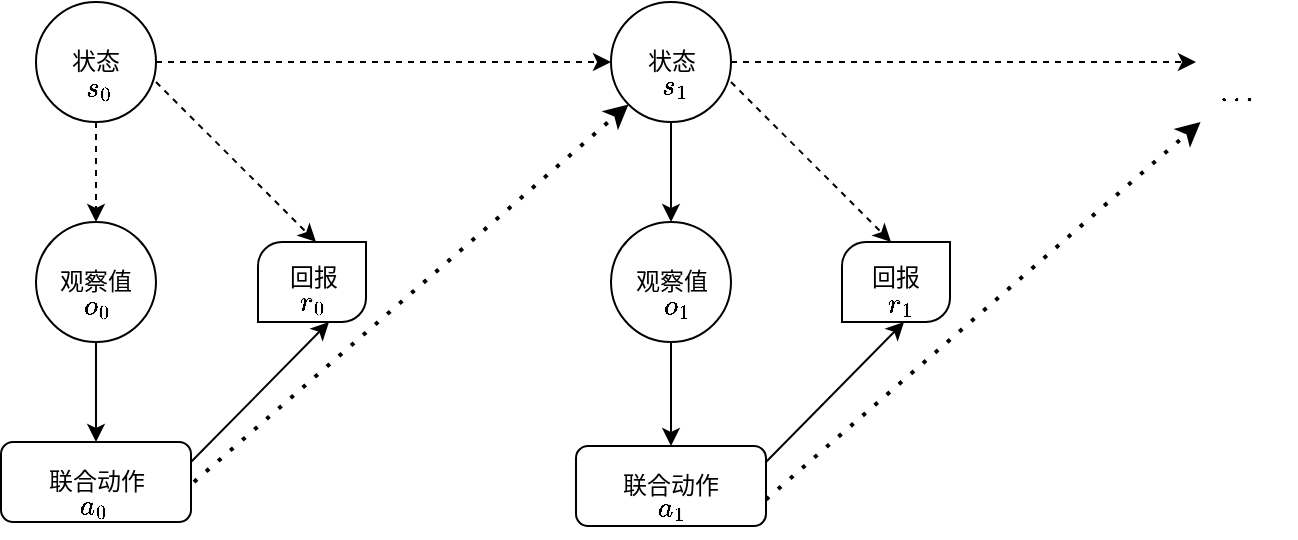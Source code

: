 <mxfile version="17.0.0" type="github">
  <diagram id="hWz_SNzUBFFIVMkBRD-k" name="Page-1">
    <mxGraphModel dx="981" dy="526" grid="1" gridSize="10" guides="1" tooltips="1" connect="1" arrows="1" fold="1" page="1" pageScale="1" pageWidth="827" pageHeight="1169" math="1" shadow="0">
      <root>
        <mxCell id="0" />
        <mxCell id="1" parent="0" />
        <mxCell id="NXF07AQHCv1ULebbsSob-1" value="&lt;font face=&quot;宋体&quot; data-font-src=&quot;https://fonts.googleapis.com/css?family=%E5%AE%8B%E4%BD%93&quot;&gt;联合动作&lt;/font&gt;" style="rounded=1;whiteSpace=wrap;html=1;" vertex="1" parent="1">
          <mxGeometry x="152.5" y="390" width="95" height="40" as="geometry" />
        </mxCell>
        <mxCell id="NXF07AQHCv1ULebbsSob-5" value="" style="edgeStyle=orthogonalEdgeStyle;rounded=0;orthogonalLoop=1;jettySize=auto;html=1;dashed=1;" edge="1" parent="1" source="NXF07AQHCv1ULebbsSob-2" target="NXF07AQHCv1ULebbsSob-4">
          <mxGeometry relative="1" as="geometry" />
        </mxCell>
        <mxCell id="NXF07AQHCv1ULebbsSob-19" value="" style="edgeStyle=orthogonalEdgeStyle;rounded=0;orthogonalLoop=1;jettySize=auto;html=1;dashed=1;entryX=0;entryY=0.5;entryDx=0;entryDy=0;" edge="1" parent="1" source="NXF07AQHCv1ULebbsSob-2" target="NXF07AQHCv1ULebbsSob-10">
          <mxGeometry relative="1" as="geometry">
            <mxPoint x="300" y="200.0" as="targetPoint" />
          </mxGeometry>
        </mxCell>
        <mxCell id="NXF07AQHCv1ULebbsSob-2" value="&lt;font face=&quot;宋体&quot; data-font-src=&quot;https://fonts.googleapis.com/css?family=%E5%AE%8B%E4%BD%93&quot;&gt;状态&lt;/font&gt;" style="ellipse;whiteSpace=wrap;html=1;aspect=fixed;" vertex="1" parent="1">
          <mxGeometry x="170" y="170" width="60" height="60" as="geometry" />
        </mxCell>
        <mxCell id="NXF07AQHCv1ULebbsSob-6" value="" style="edgeStyle=orthogonalEdgeStyle;rounded=0;orthogonalLoop=1;jettySize=auto;html=1;" edge="1" parent="1" source="NXF07AQHCv1ULebbsSob-4" target="NXF07AQHCv1ULebbsSob-1">
          <mxGeometry relative="1" as="geometry" />
        </mxCell>
        <mxCell id="NXF07AQHCv1ULebbsSob-4" value="&lt;font face=&quot;宋体&quot; data-font-src=&quot;https://fonts.googleapis.com/css?family=%E5%AE%8B%E4%BD%93&quot;&gt;观察值&lt;/font&gt;" style="ellipse;whiteSpace=wrap;html=1;aspect=fixed;" vertex="1" parent="1">
          <mxGeometry x="170" y="280" width="60" height="60" as="geometry" />
        </mxCell>
        <mxCell id="NXF07AQHCv1ULebbsSob-7" value="&lt;span&gt;$$a_{0}$$&lt;/span&gt;" style="text;html=1;strokeColor=none;fillColor=none;align=center;verticalAlign=middle;whiteSpace=wrap;rounded=0;" vertex="1" parent="1">
          <mxGeometry x="169" y="407" width="60" height="30" as="geometry" />
        </mxCell>
        <mxCell id="NXF07AQHCv1ULebbsSob-8" value="&lt;font face=&quot;宋体&quot; data-font-src=&quot;https://fonts.googleapis.com/css?family=%E5%AE%8B%E4%BD%93&quot;&gt;联合动作&lt;/font&gt;" style="rounded=1;whiteSpace=wrap;html=1;" vertex="1" parent="1">
          <mxGeometry x="440" y="392" width="95" height="40" as="geometry" />
        </mxCell>
        <mxCell id="NXF07AQHCv1ULebbsSob-9" value="" style="edgeStyle=orthogonalEdgeStyle;rounded=0;orthogonalLoop=1;jettySize=auto;html=1;" edge="1" parent="1" source="NXF07AQHCv1ULebbsSob-10" target="NXF07AQHCv1ULebbsSob-12">
          <mxGeometry relative="1" as="geometry" />
        </mxCell>
        <mxCell id="NXF07AQHCv1ULebbsSob-22" value="" style="edgeStyle=orthogonalEdgeStyle;rounded=0;orthogonalLoop=1;jettySize=auto;html=1;dashed=1;endArrow=classic;endFill=1;" edge="1" parent="1" source="NXF07AQHCv1ULebbsSob-10">
          <mxGeometry relative="1" as="geometry">
            <mxPoint x="750" y="200" as="targetPoint" />
          </mxGeometry>
        </mxCell>
        <mxCell id="NXF07AQHCv1ULebbsSob-10" value="&lt;font face=&quot;宋体&quot; data-font-src=&quot;https://fonts.googleapis.com/css?family=%E5%AE%8B%E4%BD%93&quot;&gt;状态&lt;/font&gt;" style="ellipse;whiteSpace=wrap;html=1;aspect=fixed;" vertex="1" parent="1">
          <mxGeometry x="457.5" y="170" width="60" height="60" as="geometry" />
        </mxCell>
        <mxCell id="NXF07AQHCv1ULebbsSob-11" value="" style="edgeStyle=orthogonalEdgeStyle;rounded=0;orthogonalLoop=1;jettySize=auto;html=1;" edge="1" parent="1" source="NXF07AQHCv1ULebbsSob-12" target="NXF07AQHCv1ULebbsSob-8">
          <mxGeometry relative="1" as="geometry" />
        </mxCell>
        <mxCell id="NXF07AQHCv1ULebbsSob-12" value="&lt;font face=&quot;宋体&quot; data-font-src=&quot;https://fonts.googleapis.com/css?family=%E5%AE%8B%E4%BD%93&quot;&gt;观察值&lt;/font&gt;" style="ellipse;whiteSpace=wrap;html=1;aspect=fixed;" vertex="1" parent="1">
          <mxGeometry x="457.5" y="280" width="60" height="60" as="geometry" />
        </mxCell>
        <mxCell id="NXF07AQHCv1ULebbsSob-13" value="&lt;span&gt;$$a_{1}$$&lt;/span&gt;" style="text;html=1;strokeColor=none;fillColor=none;align=center;verticalAlign=middle;whiteSpace=wrap;rounded=0;" vertex="1" parent="1">
          <mxGeometry x="457.5" y="408" width="60" height="30" as="geometry" />
        </mxCell>
        <mxCell id="NXF07AQHCv1ULebbsSob-14" value="" style="endArrow=classic;html=1;rounded=0;dashed=1;" edge="1" parent="1">
          <mxGeometry width="50" height="50" relative="1" as="geometry">
            <mxPoint x="230" y="210" as="sourcePoint" />
            <mxPoint x="310" y="290" as="targetPoint" />
          </mxGeometry>
        </mxCell>
        <mxCell id="NXF07AQHCv1ULebbsSob-15" value="" style="verticalLabelPosition=bottom;verticalAlign=top;html=1;shape=mxgraph.basic.diag_round_rect;dx=6;" vertex="1" parent="1">
          <mxGeometry x="281" y="290" width="54" height="40" as="geometry" />
        </mxCell>
        <mxCell id="NXF07AQHCv1ULebbsSob-16" value="&lt;font face=&quot;宋体&quot; data-font-src=&quot;https://fonts.googleapis.com/css?family=%E5%AE%8B%E4%BD%93&quot;&gt;回报&lt;/font&gt;" style="text;html=1;strokeColor=none;fillColor=none;align=center;verticalAlign=middle;whiteSpace=wrap;rounded=0;" vertex="1" parent="1">
          <mxGeometry x="279" y="293" width="60" height="30" as="geometry" />
        </mxCell>
        <mxCell id="NXF07AQHCv1ULebbsSob-17" value="" style="endArrow=classic;html=1;rounded=0;" edge="1" parent="1">
          <mxGeometry width="50" height="50" relative="1" as="geometry">
            <mxPoint x="247.5" y="400" as="sourcePoint" />
            <mxPoint x="316.5" y="330" as="targetPoint" />
          </mxGeometry>
        </mxCell>
        <mxCell id="NXF07AQHCv1ULebbsSob-20" value="" style="endArrow=classic;dashed=1;html=1;dashPattern=1 3;strokeWidth=2;rounded=0;endFill=1;entryX=0;entryY=1;entryDx=0;entryDy=0;" edge="1" parent="1" target="NXF07AQHCv1ULebbsSob-10">
          <mxGeometry width="50" height="50" relative="1" as="geometry">
            <mxPoint x="249" y="410" as="sourcePoint" />
            <mxPoint x="490" y="220" as="targetPoint" />
          </mxGeometry>
        </mxCell>
        <mxCell id="NXF07AQHCv1ULebbsSob-23" value="" style="endArrow=classic;html=1;rounded=0;dashed=1;" edge="1" parent="1">
          <mxGeometry width="50" height="50" relative="1" as="geometry">
            <mxPoint x="517.5" y="210" as="sourcePoint" />
            <mxPoint x="597.5" y="290" as="targetPoint" />
          </mxGeometry>
        </mxCell>
        <mxCell id="NXF07AQHCv1ULebbsSob-24" value="" style="endArrow=classic;html=1;rounded=0;" edge="1" parent="1">
          <mxGeometry width="50" height="50" relative="1" as="geometry">
            <mxPoint x="535" y="400.0" as="sourcePoint" />
            <mxPoint x="604" y="330.0" as="targetPoint" />
          </mxGeometry>
        </mxCell>
        <mxCell id="NXF07AQHCv1ULebbsSob-26" value="" style="endArrow=classic;dashed=1;html=1;dashPattern=1 3;strokeWidth=2;rounded=0;endFill=1;entryX=0;entryY=1;entryDx=0;entryDy=0;" edge="1" parent="1">
          <mxGeometry width="50" height="50" relative="1" as="geometry">
            <mxPoint x="535" y="418.79" as="sourcePoint" />
            <mxPoint x="752.287" y="230.003" as="targetPoint" />
          </mxGeometry>
        </mxCell>
        <mxCell id="NXF07AQHCv1ULebbsSob-27" value="&lt;span&gt;$$\dots$$&lt;/span&gt;" style="text;html=1;strokeColor=none;fillColor=none;align=center;verticalAlign=middle;whiteSpace=wrap;rounded=0;" vertex="1" parent="1">
          <mxGeometry x="740" y="200" width="60" height="30" as="geometry" />
        </mxCell>
        <mxCell id="NXF07AQHCv1ULebbsSob-29" value="&lt;span style=&quot;color: rgb(0, 0, 0); font-family: helvetica; font-size: 12px; font-style: normal; font-weight: 400; letter-spacing: normal; text-align: center; text-indent: 0px; text-transform: none; word-spacing: 0px; background-color: rgb(248, 249, 250); display: inline; float: none;&quot;&gt;$$s_{0}$$&lt;/span&gt;" style="text;whiteSpace=wrap;html=1;" vertex="1" parent="1">
          <mxGeometry x="193" y="187" width="30" height="30" as="geometry" />
        </mxCell>
        <mxCell id="NXF07AQHCv1ULebbsSob-30" value="&lt;span style=&quot;color: rgb(0 , 0 , 0) ; font-family: &amp;#34;helvetica&amp;#34; ; font-size: 12px ; font-style: normal ; font-weight: 400 ; letter-spacing: normal ; text-align: center ; text-indent: 0px ; text-transform: none ; word-spacing: 0px ; background-color: rgb(248 , 249 , 250) ; display: inline ; float: none&quot;&gt;$$s_{1}$$&lt;/span&gt;" style="text;whiteSpace=wrap;html=1;" vertex="1" parent="1">
          <mxGeometry x="481" y="186" width="60" height="30" as="geometry" />
        </mxCell>
        <mxCell id="NXF07AQHCv1ULebbsSob-31" value="&lt;span style=&quot;color: rgb(0, 0, 0); font-family: helvetica; font-size: 12px; font-style: normal; font-weight: 400; letter-spacing: normal; text-align: center; text-indent: 0px; text-transform: none; word-spacing: 0px; background-color: rgb(248, 249, 250); display: inline; float: none;&quot;&gt;$$o_{0}$$&lt;/span&gt;" style="text;whiteSpace=wrap;html=1;" vertex="1" parent="1">
          <mxGeometry x="192" y="296" width="30" height="30" as="geometry" />
        </mxCell>
        <mxCell id="NXF07AQHCv1ULebbsSob-32" value="&lt;span style=&quot;color: rgb(0 , 0 , 0) ; font-family: &amp;#34;helvetica&amp;#34; ; font-size: 12px ; font-style: normal ; font-weight: 400 ; letter-spacing: normal ; text-align: center ; text-indent: 0px ; text-transform: none ; word-spacing: 0px ; background-color: rgb(248 , 249 , 250) ; display: inline ; float: none&quot;&gt;$$o_{1}$$&lt;/span&gt;" style="text;whiteSpace=wrap;html=1;" vertex="1" parent="1">
          <mxGeometry x="482" y="296" width="30" height="30" as="geometry" />
        </mxCell>
        <mxCell id="NXF07AQHCv1ULebbsSob-33" value="&lt;span style=&quot;color: rgb(0, 0, 0); font-family: helvetica; font-size: 12px; font-style: normal; font-weight: 400; letter-spacing: normal; text-align: center; text-indent: 0px; text-transform: none; word-spacing: 0px; background-color: rgb(248, 249, 250); display: inline; float: none;&quot;&gt;$$r_{0}$$&lt;/span&gt;" style="text;whiteSpace=wrap;html=1;" vertex="1" parent="1">
          <mxGeometry x="300" y="294" width="80" height="30" as="geometry" />
        </mxCell>
        <mxCell id="NXF07AQHCv1ULebbsSob-36" value="" style="verticalLabelPosition=bottom;verticalAlign=top;html=1;shape=mxgraph.basic.diag_round_rect;dx=6;" vertex="1" parent="1">
          <mxGeometry x="573" y="290" width="54" height="40" as="geometry" />
        </mxCell>
        <mxCell id="NXF07AQHCv1ULebbsSob-37" value="&lt;span style=&quot;color: rgb(0 , 0 , 0) ; font-family: &amp;#34;helvetica&amp;#34; ; font-size: 12px ; font-style: normal ; font-weight: 400 ; letter-spacing: normal ; text-align: center ; text-indent: 0px ; text-transform: none ; word-spacing: 0px ; background-color: rgb(248 , 249 , 250) ; display: inline ; float: none&quot;&gt;$$r_{1}$$&lt;/span&gt;" style="text;whiteSpace=wrap;html=1;" vertex="1" parent="1">
          <mxGeometry x="594" y="295" width="30" height="30" as="geometry" />
        </mxCell>
        <mxCell id="NXF07AQHCv1ULebbsSob-39" value="&lt;div style=&quot;text-align: center&quot;&gt;&lt;span&gt;&lt;font face=&quot;宋体&quot; data-font-src=&quot;https://fonts.googleapis.com/css?family=%E5%AE%8B%E4%BD%93&quot;&gt;回报&lt;/font&gt;&lt;/span&gt;&lt;/div&gt;" style="text;whiteSpace=wrap;html=1;" vertex="1" parent="1">
          <mxGeometry x="586" y="294" width="80" height="30" as="geometry" />
        </mxCell>
      </root>
    </mxGraphModel>
  </diagram>
</mxfile>
